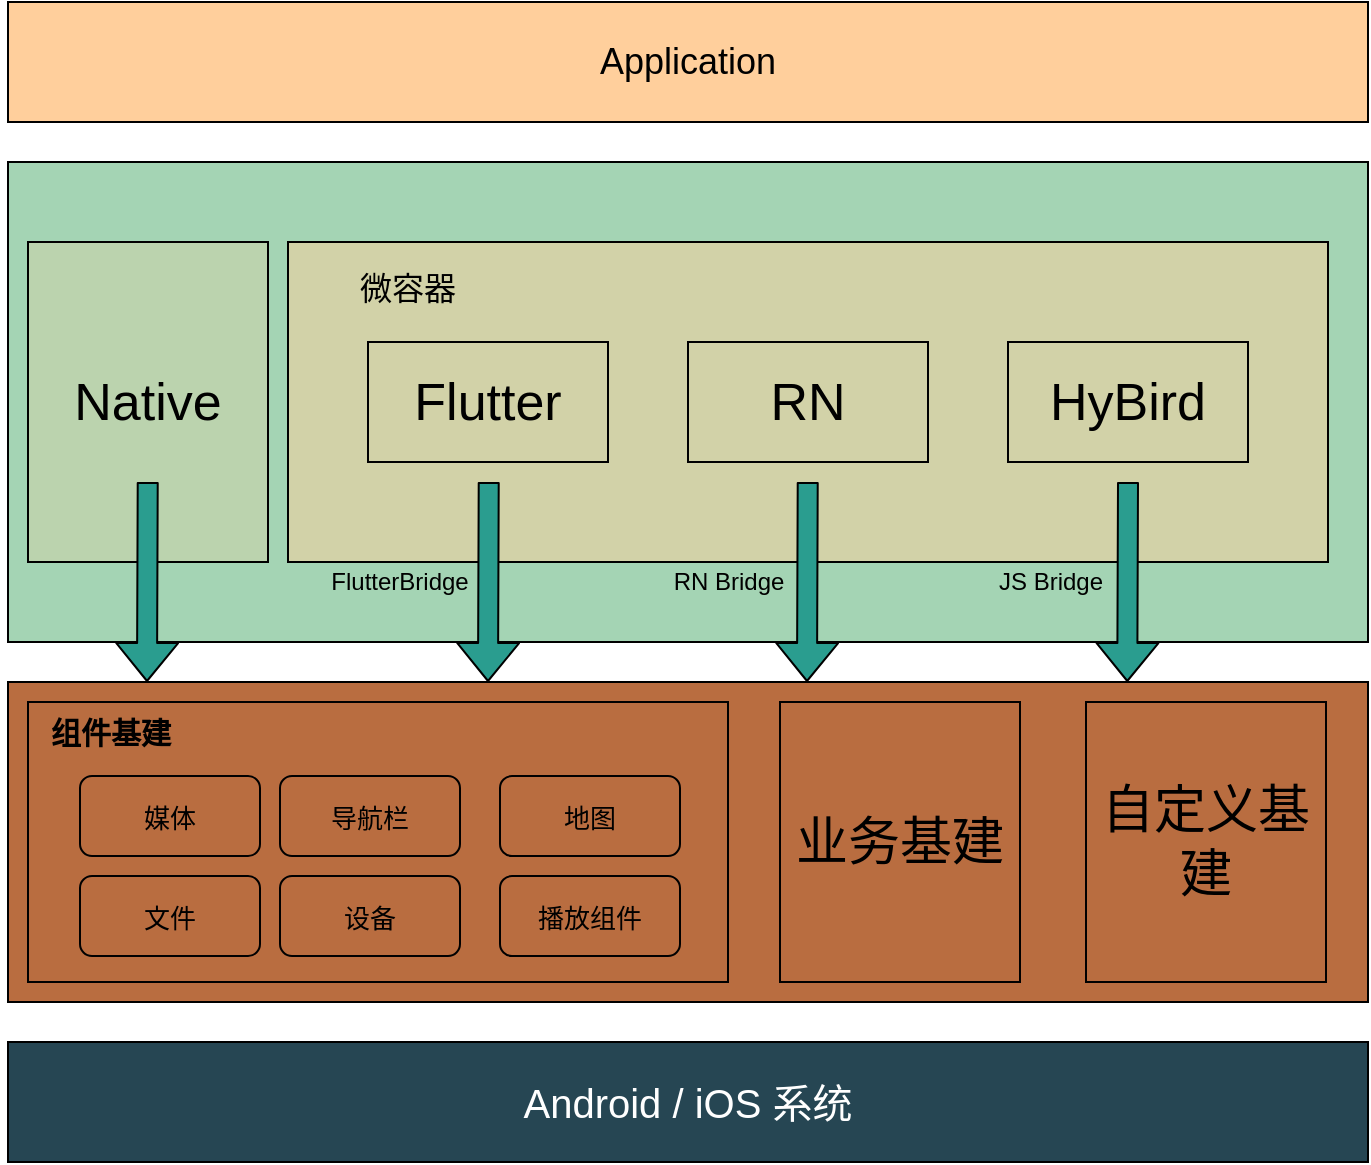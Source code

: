 <mxfile version="14.6.11" type="github">
  <diagram id="tZf_x34X-iGSUFBrwXGc" name="第 1 页">
    <mxGraphModel dx="1426" dy="654" grid="1" gridSize="10" guides="1" tooltips="1" connect="1" arrows="1" fold="1" page="1" pageScale="1" pageWidth="850" pageHeight="800" math="0" shadow="0">
      <root>
        <mxCell id="0" />
        <mxCell id="1" parent="0" />
        <mxCell id="1UyaDw5JYqRnQlAeVfmQ-53" value="" style="group" parent="1" vertex="1" connectable="0">
          <mxGeometry x="77" y="40" width="684" height="580" as="geometry" />
        </mxCell>
        <mxCell id="1UyaDw5JYqRnQlAeVfmQ-1" value="&lt;font style=&quot;font-size: 18px&quot;&gt;Application&lt;/font&gt;" style="rounded=0;whiteSpace=wrap;html=1;fillColor=#FFCF9C;" parent="1UyaDw5JYqRnQlAeVfmQ-53" vertex="1">
          <mxGeometry x="4" width="680" height="60" as="geometry" />
        </mxCell>
        <mxCell id="1UyaDw5JYqRnQlAeVfmQ-21" value="" style="rounded=0;whiteSpace=wrap;html=1;fillColor=#B96D40;" parent="1UyaDw5JYqRnQlAeVfmQ-53" vertex="1">
          <mxGeometry x="4" y="340" width="680" height="160" as="geometry" />
        </mxCell>
        <mxCell id="1UyaDw5JYqRnQlAeVfmQ-22" value="&lt;font style=&quot;font-size: 20px&quot; color=&quot;#ffffff&quot;&gt;Android / iOS 系统&lt;/font&gt;" style="rounded=0;whiteSpace=wrap;html=1;fillColor=#264653;" parent="1UyaDw5JYqRnQlAeVfmQ-53" vertex="1">
          <mxGeometry x="4" y="520" width="680" height="60" as="geometry" />
        </mxCell>
        <mxCell id="1UyaDw5JYqRnQlAeVfmQ-23" value="" style="rounded=0;whiteSpace=wrap;html=1;fillColor=none;fontSize=26;" parent="1UyaDw5JYqRnQlAeVfmQ-53" vertex="1">
          <mxGeometry x="14" y="350" width="350" height="140" as="geometry" />
        </mxCell>
        <mxCell id="1UyaDw5JYqRnQlAeVfmQ-24" value="业务基建" style="rounded=0;whiteSpace=wrap;html=1;fillColor=none;fontSize=26;" parent="1UyaDw5JYqRnQlAeVfmQ-53" vertex="1">
          <mxGeometry x="390" y="350" width="120" height="140" as="geometry" />
        </mxCell>
        <mxCell id="1UyaDw5JYqRnQlAeVfmQ-25" value="" style="rounded=0;whiteSpace=wrap;html=1;fontSize=26;fillColor=#A4D4B4;" parent="1UyaDw5JYqRnQlAeVfmQ-53" vertex="1">
          <mxGeometry x="4" y="80" width="680" height="240" as="geometry" />
        </mxCell>
        <mxCell id="1UyaDw5JYqRnQlAeVfmQ-34" value="" style="group" parent="1UyaDw5JYqRnQlAeVfmQ-53" vertex="1" connectable="0">
          <mxGeometry x="144" y="120" width="520" height="160" as="geometry" />
        </mxCell>
        <mxCell id="1UyaDw5JYqRnQlAeVfmQ-31" value="" style="rounded=0;whiteSpace=wrap;html=1;strokeColor=#000000;fontSize=26;fillColor=#D2D2A8;" parent="1UyaDw5JYqRnQlAeVfmQ-34" vertex="1">
          <mxGeometry width="520" height="160" as="geometry" />
        </mxCell>
        <mxCell id="1UyaDw5JYqRnQlAeVfmQ-26" value="HyBird" style="rounded=0;whiteSpace=wrap;html=1;fillColor=none;fontSize=26;" parent="1UyaDw5JYqRnQlAeVfmQ-34" vertex="1">
          <mxGeometry x="360" y="50" width="120" height="60" as="geometry" />
        </mxCell>
        <mxCell id="1UyaDw5JYqRnQlAeVfmQ-27" value="RN" style="rounded=0;whiteSpace=wrap;html=1;fillColor=none;fontSize=26;" parent="1UyaDw5JYqRnQlAeVfmQ-34" vertex="1">
          <mxGeometry x="200" y="50" width="120" height="60" as="geometry" />
        </mxCell>
        <mxCell id="1UyaDw5JYqRnQlAeVfmQ-28" value="Flutter" style="rounded=0;whiteSpace=wrap;html=1;fillColor=none;fontSize=26;" parent="1UyaDw5JYqRnQlAeVfmQ-34" vertex="1">
          <mxGeometry x="40" y="50" width="120" height="60" as="geometry" />
        </mxCell>
        <mxCell id="1UyaDw5JYqRnQlAeVfmQ-33" value="&lt;font style=&quot;font-size: 16px&quot;&gt;微容器&lt;/font&gt;" style="text;html=1;strokeColor=none;fillColor=none;align=center;verticalAlign=middle;whiteSpace=wrap;rounded=0;fontSize=26;" parent="1UyaDw5JYqRnQlAeVfmQ-34" vertex="1">
          <mxGeometry x="10" y="10" width="100" height="20" as="geometry" />
        </mxCell>
        <mxCell id="1UyaDw5JYqRnQlAeVfmQ-44" value="" style="shape=flexArrow;endArrow=classic;html=1;fontSize=26;fontColor=#000000;entryX=0.823;entryY=0;entryDx=0;entryDy=0;entryPerimeter=0;fillColor=#2A9D8F;" parent="1UyaDw5JYqRnQlAeVfmQ-34" target="1UyaDw5JYqRnQlAeVfmQ-21" edge="1">
          <mxGeometry width="50" height="50" relative="1" as="geometry">
            <mxPoint x="420" y="120" as="sourcePoint" />
            <mxPoint x="419.5" y="190" as="targetPoint" />
          </mxGeometry>
        </mxCell>
        <mxCell id="1UyaDw5JYqRnQlAeVfmQ-45" value="" style="shape=flexArrow;endArrow=classic;html=1;fontSize=26;fontColor=#000000;entryX=0.823;entryY=0;entryDx=0;entryDy=0;entryPerimeter=0;fillColor=#2A9D8F;" parent="1UyaDw5JYqRnQlAeVfmQ-34" edge="1">
          <mxGeometry width="50" height="50" relative="1" as="geometry">
            <mxPoint x="259.86" y="120" as="sourcePoint" />
            <mxPoint x="259.5" y="220" as="targetPoint" />
          </mxGeometry>
        </mxCell>
        <mxCell id="1UyaDw5JYqRnQlAeVfmQ-35" value="Native" style="rounded=0;whiteSpace=wrap;html=1;strokeColor=#000000;fontSize=26;fillColor=#BBD3AE;" parent="1UyaDw5JYqRnQlAeVfmQ-53" vertex="1">
          <mxGeometry x="14" y="120" width="120" height="160" as="geometry" />
        </mxCell>
        <mxCell id="1UyaDw5JYqRnQlAeVfmQ-36" value="&lt;p class=&quot;p1&quot; style=&quot;margin: 0px ; font-stretch: normal ; font-size: 13px ; line-height: normal&quot;&gt;媒体&lt;/p&gt;" style="rounded=1;whiteSpace=wrap;html=1;fillColor=#B96D40;fontSize=26;" parent="1UyaDw5JYqRnQlAeVfmQ-53" vertex="1">
          <mxGeometry x="40" y="387" width="90" height="40" as="geometry" />
        </mxCell>
        <mxCell id="1UyaDw5JYqRnQlAeVfmQ-37" value="&lt;p class=&quot;p1&quot; style=&quot;margin: 0px ; font-stretch: normal ; font-size: 13px ; line-height: normal&quot;&gt;导航栏&lt;/p&gt;" style="rounded=1;whiteSpace=wrap;html=1;strokeColor=#000000;fillColor=#B96D40;fontSize=26;" parent="1UyaDw5JYqRnQlAeVfmQ-53" vertex="1">
          <mxGeometry x="140" y="387" width="90" height="40" as="geometry" />
        </mxCell>
        <mxCell id="1UyaDw5JYqRnQlAeVfmQ-38" value="&lt;p class=&quot;p1&quot; style=&quot;margin: 0px ; font-stretch: normal ; font-size: 13px ; line-height: normal&quot;&gt;地图&lt;/p&gt;" style="rounded=1;whiteSpace=wrap;html=1;strokeColor=#000000;fillColor=#B96D40;fontSize=26;" parent="1UyaDw5JYqRnQlAeVfmQ-53" vertex="1">
          <mxGeometry x="250" y="387" width="90" height="40" as="geometry" />
        </mxCell>
        <mxCell id="1UyaDw5JYqRnQlAeVfmQ-39" value="&lt;p class=&quot;p1&quot; style=&quot;margin: 0px ; font-stretch: normal ; font-size: 13px ; line-height: normal&quot;&gt;文件&lt;/p&gt;" style="rounded=1;whiteSpace=wrap;html=1;strokeColor=#000000;fillColor=#B96D40;fontSize=26;" parent="1UyaDw5JYqRnQlAeVfmQ-53" vertex="1">
          <mxGeometry x="40" y="437" width="90" height="40" as="geometry" />
        </mxCell>
        <mxCell id="1UyaDw5JYqRnQlAeVfmQ-40" value="&lt;p class=&quot;p1&quot; style=&quot;margin: 0px ; font-stretch: normal ; font-size: 13px ; line-height: normal&quot;&gt;设备&lt;/p&gt;" style="rounded=1;whiteSpace=wrap;html=1;strokeColor=#000000;fillColor=#B96D40;fontSize=26;" parent="1UyaDw5JYqRnQlAeVfmQ-53" vertex="1">
          <mxGeometry x="140" y="437" width="90" height="40" as="geometry" />
        </mxCell>
        <mxCell id="1UyaDw5JYqRnQlAeVfmQ-41" value="&lt;p class=&quot;p1&quot; style=&quot;margin: 0px ; font-stretch: normal ; font-size: 13px ; line-height: normal&quot;&gt;播放组件&lt;/p&gt;" style="rounded=1;whiteSpace=wrap;html=1;strokeColor=#000000;fillColor=#B96D40;fontSize=26;" parent="1UyaDw5JYqRnQlAeVfmQ-53" vertex="1">
          <mxGeometry x="250" y="437" width="90" height="40" as="geometry" />
        </mxCell>
        <mxCell id="1UyaDw5JYqRnQlAeVfmQ-43" value="&lt;font style=&quot;font-size: 15px&quot;&gt;组件基建&lt;/font&gt;" style="text;strokeColor=none;fillColor=none;html=1;fontSize=24;fontStyle=1;verticalAlign=middle;align=center;rounded=0;" parent="1UyaDw5JYqRnQlAeVfmQ-53" vertex="1">
          <mxGeometry y="343" width="110" height="40" as="geometry" />
        </mxCell>
        <mxCell id="1UyaDw5JYqRnQlAeVfmQ-46" value="" style="shape=flexArrow;endArrow=classic;html=1;fontSize=26;fontColor=#000000;entryX=0.823;entryY=0;entryDx=0;entryDy=0;entryPerimeter=0;fillColor=#2A9D8F;" parent="1UyaDw5JYqRnQlAeVfmQ-53" edge="1">
          <mxGeometry width="50" height="50" relative="1" as="geometry">
            <mxPoint x="244.36" y="240" as="sourcePoint" />
            <mxPoint x="244.0" y="340" as="targetPoint" />
          </mxGeometry>
        </mxCell>
        <mxCell id="1UyaDw5JYqRnQlAeVfmQ-50" value="FlutterBridge" style="text;html=1;strokeColor=none;fillColor=none;align=center;verticalAlign=middle;whiteSpace=wrap;rounded=0;fontSize=12;fontColor=#000000;" parent="1UyaDw5JYqRnQlAeVfmQ-53" vertex="1">
          <mxGeometry x="180" y="280" width="40" height="20" as="geometry" />
        </mxCell>
        <mxCell id="1UyaDw5JYqRnQlAeVfmQ-51" value="RN Bridge" style="text;html=1;align=center;verticalAlign=middle;resizable=0;points=[];autosize=1;fontSize=12;fontColor=#000000;" parent="1UyaDw5JYqRnQlAeVfmQ-53" vertex="1">
          <mxGeometry x="329" y="280" width="70" height="20" as="geometry" />
        </mxCell>
        <mxCell id="1UyaDw5JYqRnQlAeVfmQ-52" value="JS Bridge" style="text;html=1;align=center;verticalAlign=middle;resizable=0;points=[];autosize=1;fontSize=12;fontColor=#000000;" parent="1UyaDw5JYqRnQlAeVfmQ-53" vertex="1">
          <mxGeometry x="490" y="280" width="70" height="20" as="geometry" />
        </mxCell>
        <mxCell id="GIUD5K54Qgwv2A7DbMWf-2" value="" style="shape=flexArrow;endArrow=classic;html=1;fontSize=26;fontColor=#000000;entryX=0.823;entryY=0;entryDx=0;entryDy=0;entryPerimeter=0;fillColor=#2A9D8F;" edge="1" parent="1UyaDw5JYqRnQlAeVfmQ-53">
          <mxGeometry width="50" height="50" relative="1" as="geometry">
            <mxPoint x="73.86" y="240" as="sourcePoint" />
            <mxPoint x="73.5" y="340" as="targetPoint" />
          </mxGeometry>
        </mxCell>
        <mxCell id="GIUD5K54Qgwv2A7DbMWf-4" value="自定义基建" style="rounded=0;whiteSpace=wrap;html=1;fillColor=none;fontSize=26;" vertex="1" parent="1UyaDw5JYqRnQlAeVfmQ-53">
          <mxGeometry x="543" y="350" width="120" height="140" as="geometry" />
        </mxCell>
      </root>
    </mxGraphModel>
  </diagram>
</mxfile>
